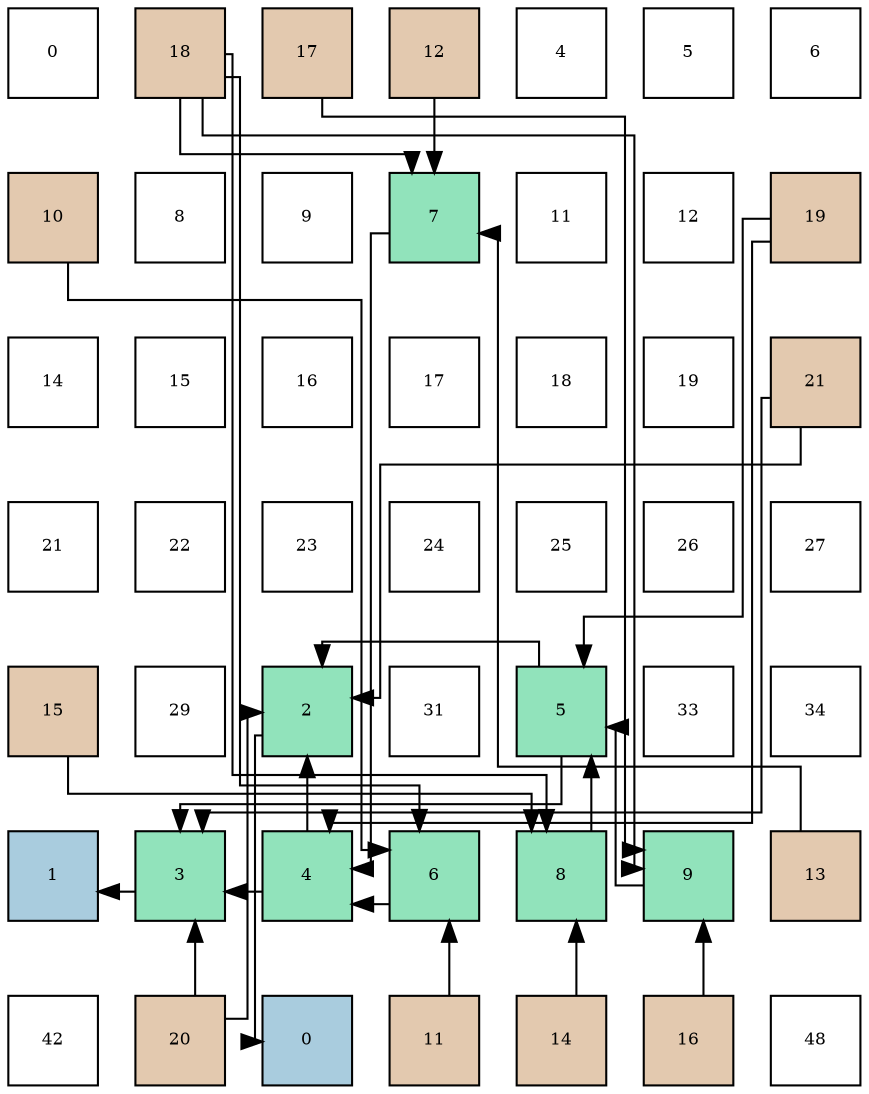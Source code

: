 digraph layout{
 rankdir=TB;
 splines=ortho;
 node [style=filled shape=square fixedsize=true width=0.6];
0[label="0", fontsize=8, fillcolor="#ffffff"];
1[label="18", fontsize=8, fillcolor="#e3c9af"];
2[label="17", fontsize=8, fillcolor="#e3c9af"];
3[label="12", fontsize=8, fillcolor="#e3c9af"];
4[label="4", fontsize=8, fillcolor="#ffffff"];
5[label="5", fontsize=8, fillcolor="#ffffff"];
6[label="6", fontsize=8, fillcolor="#ffffff"];
7[label="10", fontsize=8, fillcolor="#e3c9af"];
8[label="8", fontsize=8, fillcolor="#ffffff"];
9[label="9", fontsize=8, fillcolor="#ffffff"];
10[label="7", fontsize=8, fillcolor="#91e3bb"];
11[label="11", fontsize=8, fillcolor="#ffffff"];
12[label="12", fontsize=8, fillcolor="#ffffff"];
13[label="19", fontsize=8, fillcolor="#e3c9af"];
14[label="14", fontsize=8, fillcolor="#ffffff"];
15[label="15", fontsize=8, fillcolor="#ffffff"];
16[label="16", fontsize=8, fillcolor="#ffffff"];
17[label="17", fontsize=8, fillcolor="#ffffff"];
18[label="18", fontsize=8, fillcolor="#ffffff"];
19[label="19", fontsize=8, fillcolor="#ffffff"];
20[label="21", fontsize=8, fillcolor="#e3c9af"];
21[label="21", fontsize=8, fillcolor="#ffffff"];
22[label="22", fontsize=8, fillcolor="#ffffff"];
23[label="23", fontsize=8, fillcolor="#ffffff"];
24[label="24", fontsize=8, fillcolor="#ffffff"];
25[label="25", fontsize=8, fillcolor="#ffffff"];
26[label="26", fontsize=8, fillcolor="#ffffff"];
27[label="27", fontsize=8, fillcolor="#ffffff"];
28[label="15", fontsize=8, fillcolor="#e3c9af"];
29[label="29", fontsize=8, fillcolor="#ffffff"];
30[label="2", fontsize=8, fillcolor="#91e3bb"];
31[label="31", fontsize=8, fillcolor="#ffffff"];
32[label="5", fontsize=8, fillcolor="#91e3bb"];
33[label="33", fontsize=8, fillcolor="#ffffff"];
34[label="34", fontsize=8, fillcolor="#ffffff"];
35[label="1", fontsize=8, fillcolor="#a9ccde"];
36[label="3", fontsize=8, fillcolor="#91e3bb"];
37[label="4", fontsize=8, fillcolor="#91e3bb"];
38[label="6", fontsize=8, fillcolor="#91e3bb"];
39[label="8", fontsize=8, fillcolor="#91e3bb"];
40[label="9", fontsize=8, fillcolor="#91e3bb"];
41[label="13", fontsize=8, fillcolor="#e3c9af"];
42[label="42", fontsize=8, fillcolor="#ffffff"];
43[label="20", fontsize=8, fillcolor="#e3c9af"];
44[label="0", fontsize=8, fillcolor="#a9ccde"];
45[label="11", fontsize=8, fillcolor="#e3c9af"];
46[label="14", fontsize=8, fillcolor="#e3c9af"];
47[label="16", fontsize=8, fillcolor="#e3c9af"];
48[label="48", fontsize=8, fillcolor="#ffffff"];
edge [constraint=false, style=vis];30 -> 44;
36 -> 35;
37 -> 30;
37 -> 36;
32 -> 30;
32 -> 36;
38 -> 37;
10 -> 37;
39 -> 32;
40 -> 32;
7 -> 38;
45 -> 38;
3 -> 10;
41 -> 10;
46 -> 39;
28 -> 39;
47 -> 40;
2 -> 40;
1 -> 38;
1 -> 10;
1 -> 39;
1 -> 40;
13 -> 37;
13 -> 32;
43 -> 30;
43 -> 36;
20 -> 30;
20 -> 36;
edge [constraint=true, style=invis];
0 -> 7 -> 14 -> 21 -> 28 -> 35 -> 42;
1 -> 8 -> 15 -> 22 -> 29 -> 36 -> 43;
2 -> 9 -> 16 -> 23 -> 30 -> 37 -> 44;
3 -> 10 -> 17 -> 24 -> 31 -> 38 -> 45;
4 -> 11 -> 18 -> 25 -> 32 -> 39 -> 46;
5 -> 12 -> 19 -> 26 -> 33 -> 40 -> 47;
6 -> 13 -> 20 -> 27 -> 34 -> 41 -> 48;
rank = same {0 -> 1 -> 2 -> 3 -> 4 -> 5 -> 6};
rank = same {7 -> 8 -> 9 -> 10 -> 11 -> 12 -> 13};
rank = same {14 -> 15 -> 16 -> 17 -> 18 -> 19 -> 20};
rank = same {21 -> 22 -> 23 -> 24 -> 25 -> 26 -> 27};
rank = same {28 -> 29 -> 30 -> 31 -> 32 -> 33 -> 34};
rank = same {35 -> 36 -> 37 -> 38 -> 39 -> 40 -> 41};
rank = same {42 -> 43 -> 44 -> 45 -> 46 -> 47 -> 48};
}